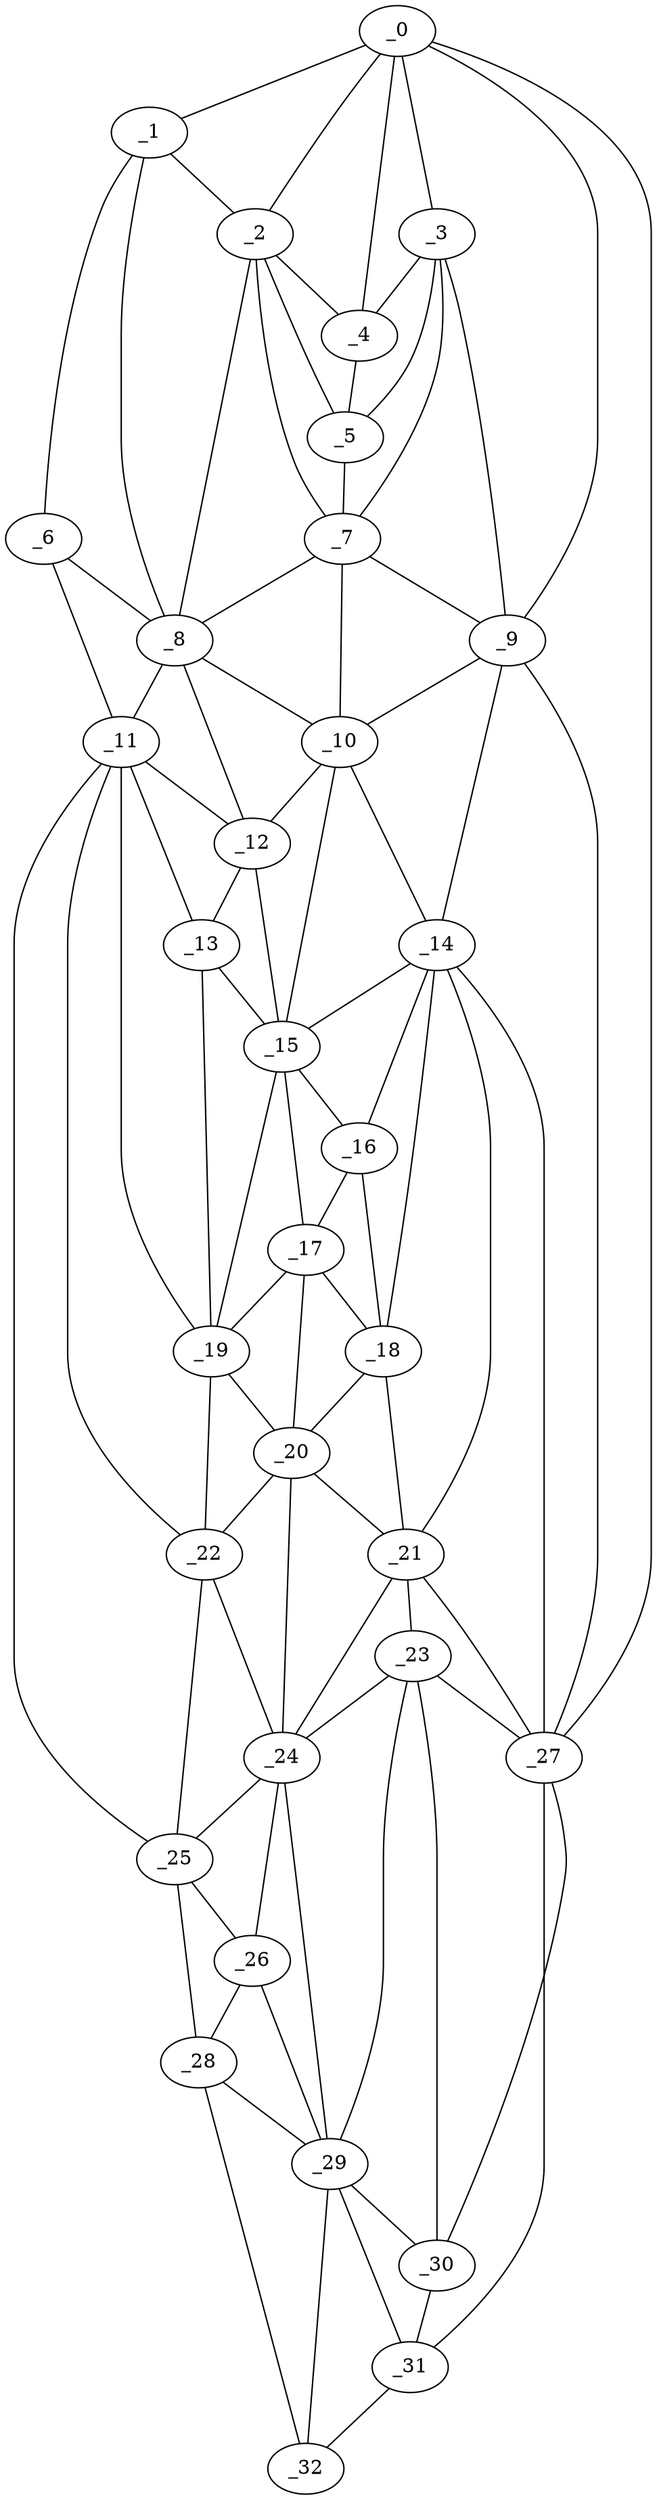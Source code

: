 graph "obj19__345.gxl" {
	_0	 [x=13,
		y=54];
	_1	 [x=13,
		y=79];
	_0 -- _1	 [valence=1];
	_2	 [x=16,
		y=74];
	_0 -- _2	 [valence=2];
	_3	 [x=18,
		y=60];
	_0 -- _3	 [valence=2];
	_4	 [x=18,
		y=66];
	_0 -- _4	 [valence=2];
	_9	 [x=34,
		y=52];
	_0 -- _9	 [valence=1];
	_27	 [x=106,
		y=35];
	_0 -- _27	 [valence=1];
	_1 -- _2	 [valence=1];
	_6	 [x=23,
		y=92];
	_1 -- _6	 [valence=1];
	_8	 [x=30,
		y=82];
	_1 -- _8	 [valence=2];
	_2 -- _4	 [valence=2];
	_5	 [x=21,
		y=68];
	_2 -- _5	 [valence=1];
	_7	 [x=27,
		y=68];
	_2 -- _7	 [valence=2];
	_2 -- _8	 [valence=2];
	_3 -- _4	 [valence=2];
	_3 -- _5	 [valence=1];
	_3 -- _7	 [valence=2];
	_3 -- _9	 [valence=2];
	_4 -- _5	 [valence=2];
	_5 -- _7	 [valence=2];
	_6 -- _8	 [valence=1];
	_11	 [x=38,
		y=92];
	_6 -- _11	 [valence=1];
	_7 -- _8	 [valence=1];
	_7 -- _9	 [valence=2];
	_10	 [x=37,
		y=67];
	_7 -- _10	 [valence=1];
	_8 -- _10	 [valence=2];
	_8 -- _11	 [valence=1];
	_12	 [x=41,
		y=80];
	_8 -- _12	 [valence=2];
	_9 -- _10	 [valence=1];
	_14	 [x=49,
		y=56];
	_9 -- _14	 [valence=2];
	_9 -- _27	 [valence=2];
	_10 -- _12	 [valence=2];
	_10 -- _14	 [valence=2];
	_15	 [x=54,
		y=73];
	_10 -- _15	 [valence=2];
	_11 -- _12	 [valence=2];
	_13	 [x=47,
		y=88];
	_11 -- _13	 [valence=1];
	_19	 [x=70,
		y=86];
	_11 -- _19	 [valence=1];
	_22	 [x=83,
		y=86];
	_11 -- _22	 [valence=2];
	_25	 [x=98,
		y=86];
	_11 -- _25	 [valence=1];
	_12 -- _13	 [valence=2];
	_12 -- _15	 [valence=1];
	_13 -- _15	 [valence=2];
	_13 -- _19	 [valence=1];
	_14 -- _15	 [valence=1];
	_16	 [x=63,
		y=65];
	_14 -- _16	 [valence=2];
	_18	 [x=70,
		y=64];
	_14 -- _18	 [valence=1];
	_21	 [x=78,
		y=62];
	_14 -- _21	 [valence=2];
	_14 -- _27	 [valence=1];
	_15 -- _16	 [valence=1];
	_17	 [x=68,
		y=77];
	_15 -- _17	 [valence=2];
	_15 -- _19	 [valence=2];
	_16 -- _17	 [valence=1];
	_16 -- _18	 [valence=2];
	_17 -- _18	 [valence=2];
	_17 -- _19	 [valence=2];
	_20	 [x=74,
		y=76];
	_17 -- _20	 [valence=2];
	_18 -- _20	 [valence=2];
	_18 -- _21	 [valence=2];
	_19 -- _20	 [valence=2];
	_19 -- _22	 [valence=2];
	_20 -- _21	 [valence=2];
	_20 -- _22	 [valence=1];
	_24	 [x=98,
		y=69];
	_20 -- _24	 [valence=1];
	_23	 [x=96,
		y=59];
	_21 -- _23	 [valence=2];
	_21 -- _24	 [valence=2];
	_21 -- _27	 [valence=2];
	_22 -- _24	 [valence=2];
	_22 -- _25	 [valence=2];
	_23 -- _24	 [valence=2];
	_23 -- _27	 [valence=2];
	_29	 [x=111,
		y=67];
	_23 -- _29	 [valence=1];
	_30	 [x=112,
		y=45];
	_23 -- _30	 [valence=2];
	_24 -- _25	 [valence=1];
	_26	 [x=104,
		y=74];
	_24 -- _26	 [valence=2];
	_24 -- _29	 [valence=1];
	_25 -- _26	 [valence=2];
	_28	 [x=110,
		y=81];
	_25 -- _28	 [valence=1];
	_26 -- _28	 [valence=2];
	_26 -- _29	 [valence=2];
	_27 -- _30	 [valence=2];
	_31	 [x=122,
		y=51];
	_27 -- _31	 [valence=1];
	_28 -- _29	 [valence=1];
	_32	 [x=124,
		y=71];
	_28 -- _32	 [valence=1];
	_29 -- _30	 [valence=2];
	_29 -- _31	 [valence=1];
	_29 -- _32	 [valence=1];
	_30 -- _31	 [valence=2];
	_31 -- _32	 [valence=1];
}
